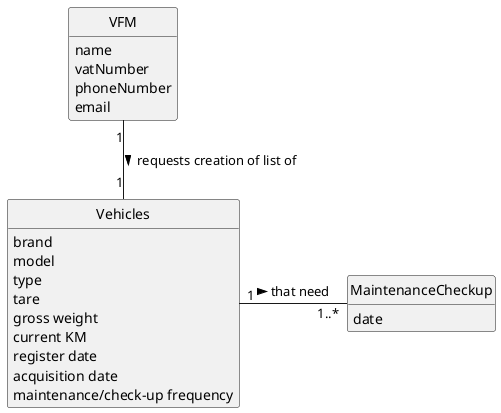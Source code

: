 @startuml
skinparam monochrome true
skinparam packageStyle rectangle
skinparam shadowing false

'left to right direction

skinparam classAttributeIconSize 0

hide circle
hide methods

'title Domain Model

'class Platform {
'  -description
'}

class VFM {
    name
    vatNumber
    phoneNumber
    email
}

class MaintenanceCheckup {
    date
}

class Vehicles {
    brand
    model
    type
    tare
    gross weight
    current KM
    register date
    acquisition date
    maintenance/check-up frequency
}
VFM "1" -- "1" Vehicles : requests creation of list of >
Vehicles "1" - "1..*" MaintenanceCheckup: that need >
@enduml